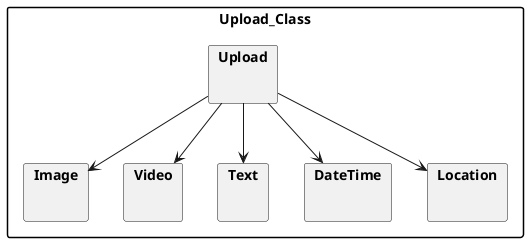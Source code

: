 @startuml
skinparam packageStyle rectangle
Package Upload_Class {
    package Upload{
    }
    package Image {
    }
     package Video {
    }
     package Text {
    }
     package DateTime {
    }
     package Location {
    }
}

Upload --> Image
Upload --> Video
Upload --> DateTime
Upload --> Text
Upload --> Location
@enduml